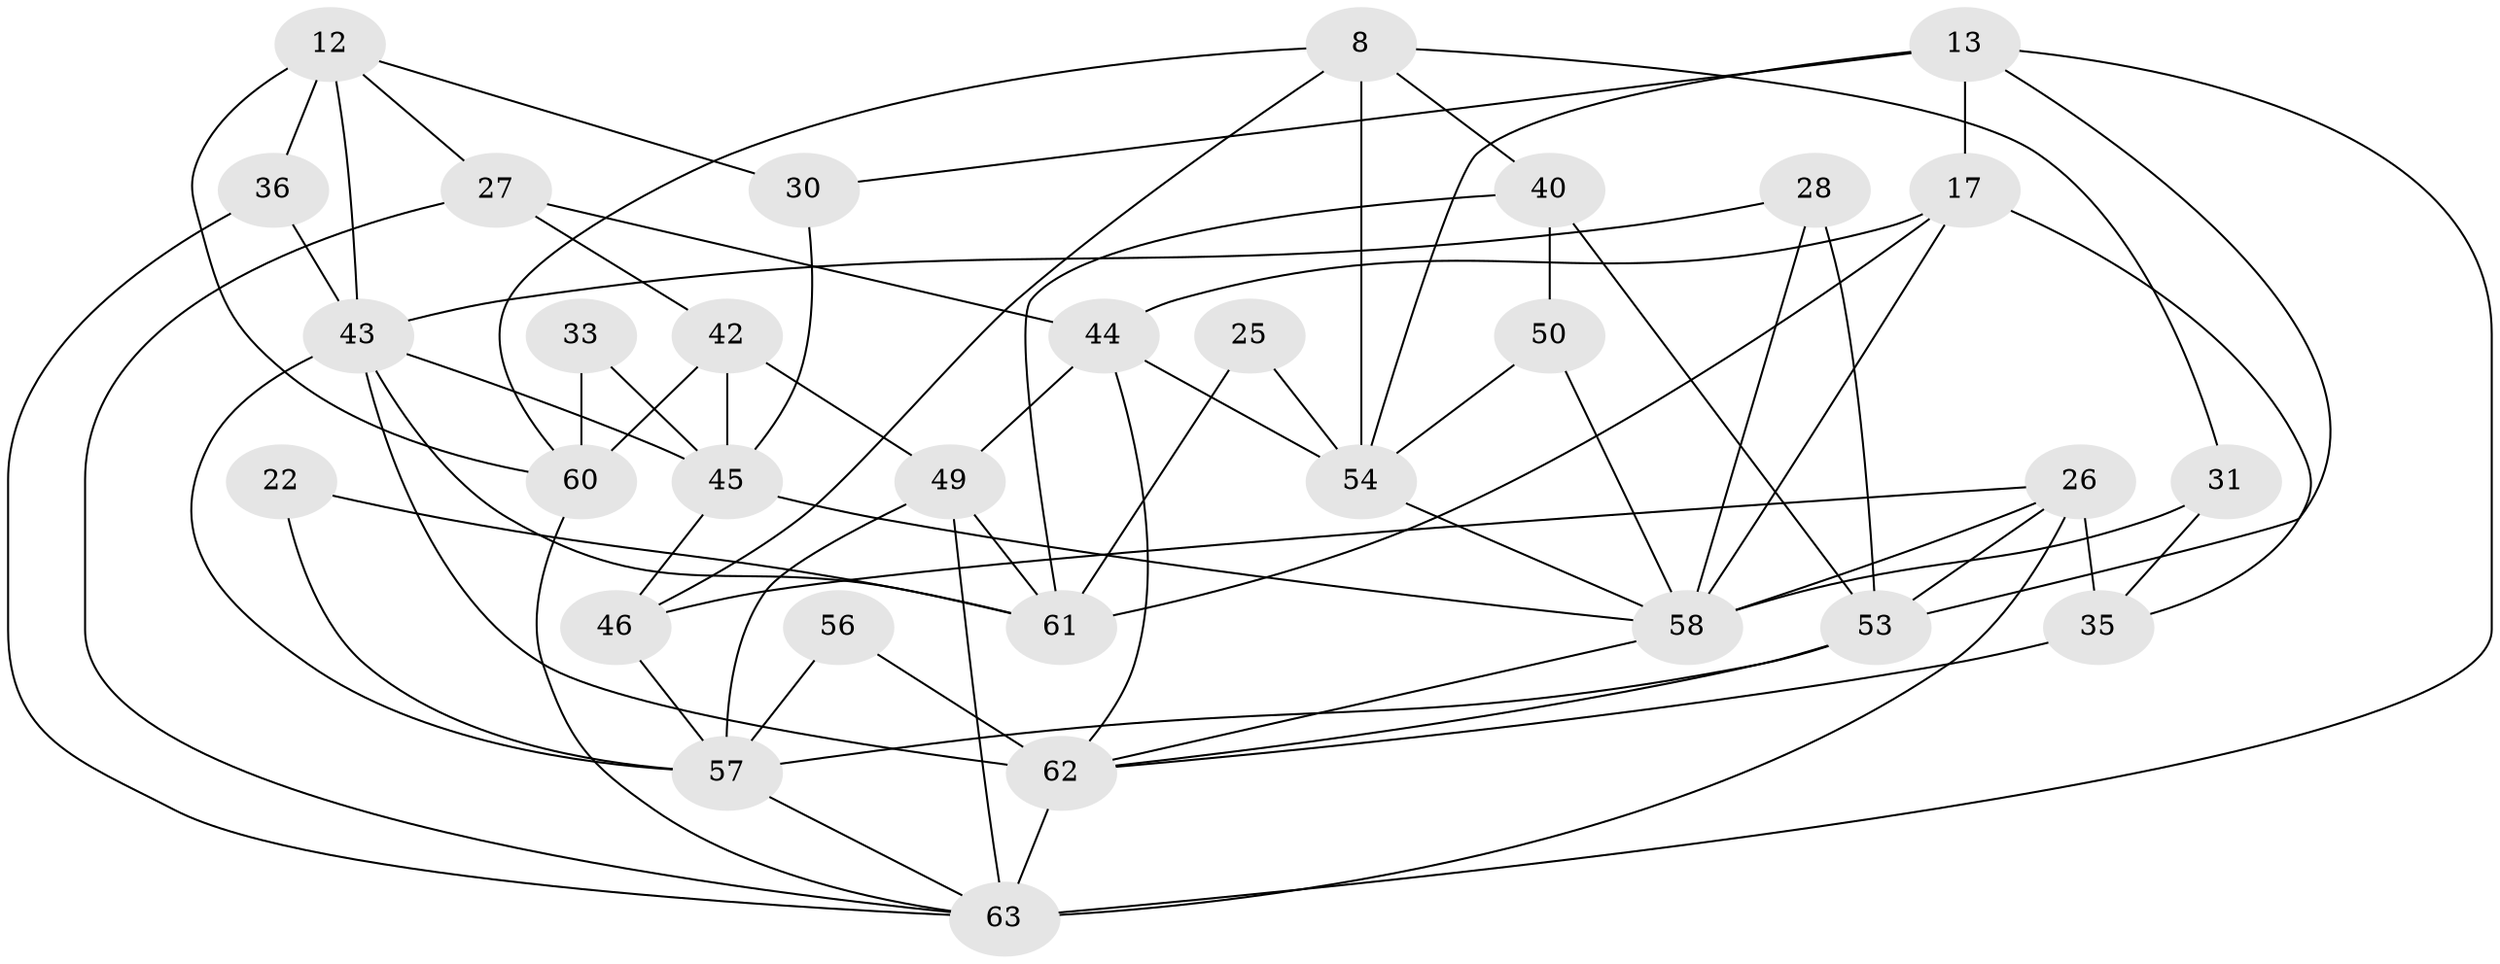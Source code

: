 // original degree distribution, {3: 0.2857142857142857, 4: 0.2857142857142857, 5: 0.2222222222222222, 7: 0.031746031746031744, 6: 0.07936507936507936, 2: 0.09523809523809523}
// Generated by graph-tools (version 1.1) at 2025/50/03/09/25 04:50:33]
// undirected, 31 vertices, 72 edges
graph export_dot {
graph [start="1"]
  node [color=gray90,style=filled];
  8;
  12 [super="+3"];
  13;
  17 [super="+14"];
  22;
  25;
  26;
  27;
  28;
  30;
  31 [super="+16"];
  33;
  35;
  36;
  40 [super="+39"];
  42 [super="+29"];
  43 [super="+15"];
  44 [super="+18"];
  45 [super="+20"];
  46;
  49 [super="+6"];
  50 [super="+19"];
  53 [super="+32"];
  54 [super="+23"];
  56;
  57 [super="+34"];
  58 [super="+55+48+37"];
  60 [super="+10"];
  61 [super="+21"];
  62 [super="+41+38+59"];
  63 [super="+5+52"];
  8 -- 40 [weight=2];
  8 -- 46;
  8 -- 54 [weight=2];
  8 -- 60;
  8 -- 31;
  12 -- 43;
  12 -- 36 [weight=2];
  12 -- 27;
  12 -- 60;
  12 -- 30;
  13 -- 30;
  13 -- 53;
  13 -- 54;
  13 -- 17;
  13 -- 63;
  17 -- 35;
  17 -- 58;
  17 -- 61;
  17 -- 44;
  22 -- 57;
  22 -- 61;
  25 -- 61;
  25 -- 54;
  26 -- 35;
  26 -- 46;
  26 -- 63;
  26 -- 53;
  26 -- 58;
  27 -- 42;
  27 -- 44;
  27 -- 63;
  28 -- 53 [weight=2];
  28 -- 58 [weight=3];
  28 -- 43;
  30 -- 45;
  31 -- 35;
  31 -- 58;
  33 -- 60;
  33 -- 45;
  35 -- 62 [weight=2];
  36 -- 63 [weight=2];
  36 -- 43;
  40 -- 53;
  40 -- 50 [weight=2];
  40 -- 61 [weight=2];
  42 -- 45 [weight=2];
  42 -- 49 [weight=2];
  42 -- 60;
  43 -- 45;
  43 -- 61;
  43 -- 62 [weight=4];
  43 -- 57;
  44 -- 49;
  44 -- 54;
  44 -- 62;
  45 -- 46;
  45 -- 58;
  46 -- 57;
  49 -- 61;
  49 -- 63;
  49 -- 57;
  50 -- 58 [weight=2];
  50 -- 54;
  53 -- 57;
  53 -- 62;
  54 -- 58;
  56 -- 62 [weight=2];
  56 -- 57;
  57 -- 63;
  58 -- 62 [weight=2];
  60 -- 63;
  62 -- 63 [weight=4];
}
